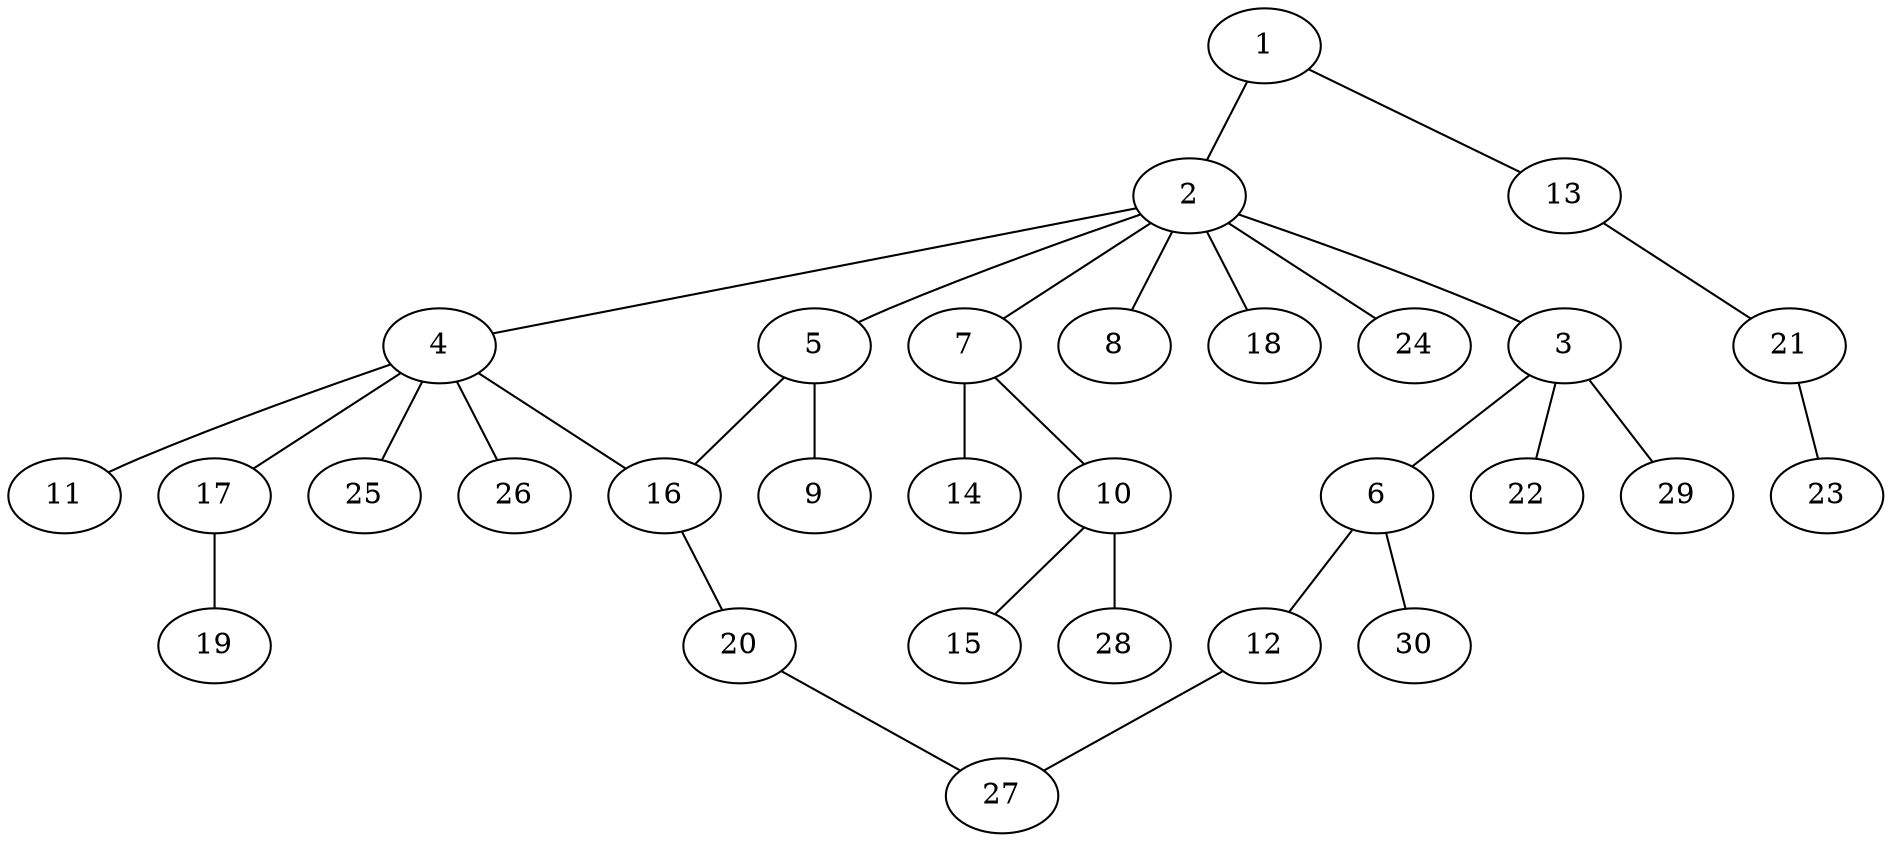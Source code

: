 graph graphname {1--2
1--13
2--3
2--4
2--5
2--7
2--8
2--18
2--24
3--6
3--22
3--29
4--11
4--16
4--17
4--25
4--26
5--9
5--16
6--12
6--30
7--10
7--14
10--15
10--28
12--27
13--21
16--20
17--19
20--27
21--23
}